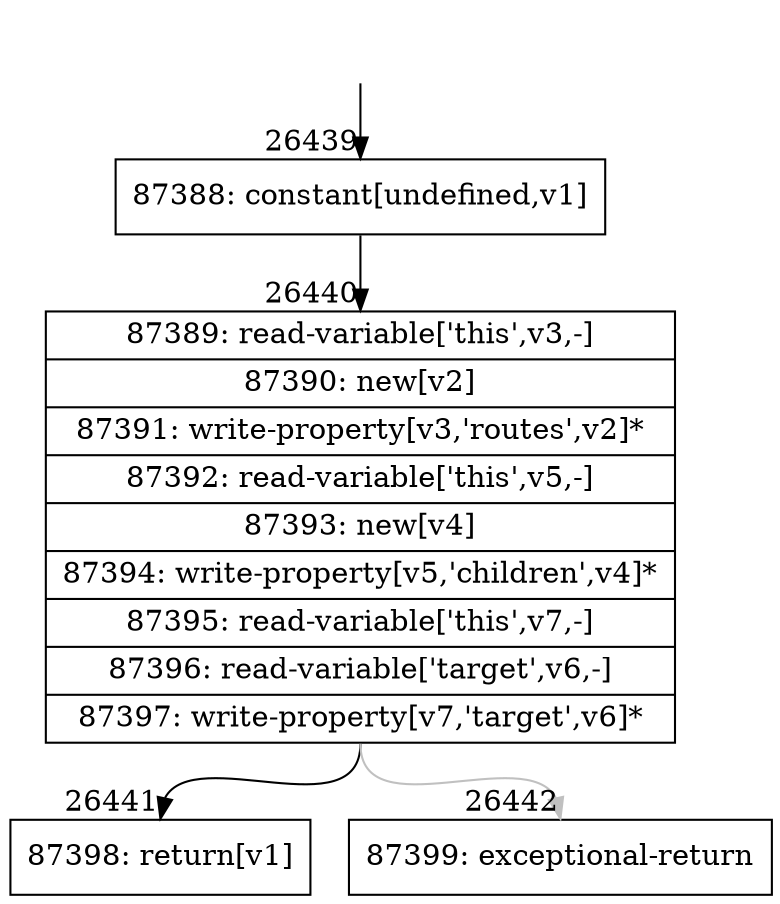 digraph {
rankdir="TD"
BB_entry2311[shape=none,label=""];
BB_entry2311 -> BB26439 [tailport=s, headport=n, headlabel="    26439"]
BB26439 [shape=record label="{87388: constant[undefined,v1]}" ] 
BB26439 -> BB26440 [tailport=s, headport=n, headlabel="      26440"]
BB26440 [shape=record label="{87389: read-variable['this',v3,-]|87390: new[v2]|87391: write-property[v3,'routes',v2]*|87392: read-variable['this',v5,-]|87393: new[v4]|87394: write-property[v5,'children',v4]*|87395: read-variable['this',v7,-]|87396: read-variable['target',v6,-]|87397: write-property[v7,'target',v6]*}" ] 
BB26440 -> BB26441 [tailport=s, headport=n, headlabel="      26441"]
BB26440 -> BB26442 [tailport=s, headport=n, color=gray, headlabel="      26442"]
BB26441 [shape=record label="{87398: return[v1]}" ] 
BB26442 [shape=record label="{87399: exceptional-return}" ] 
//#$~ 48062
}
